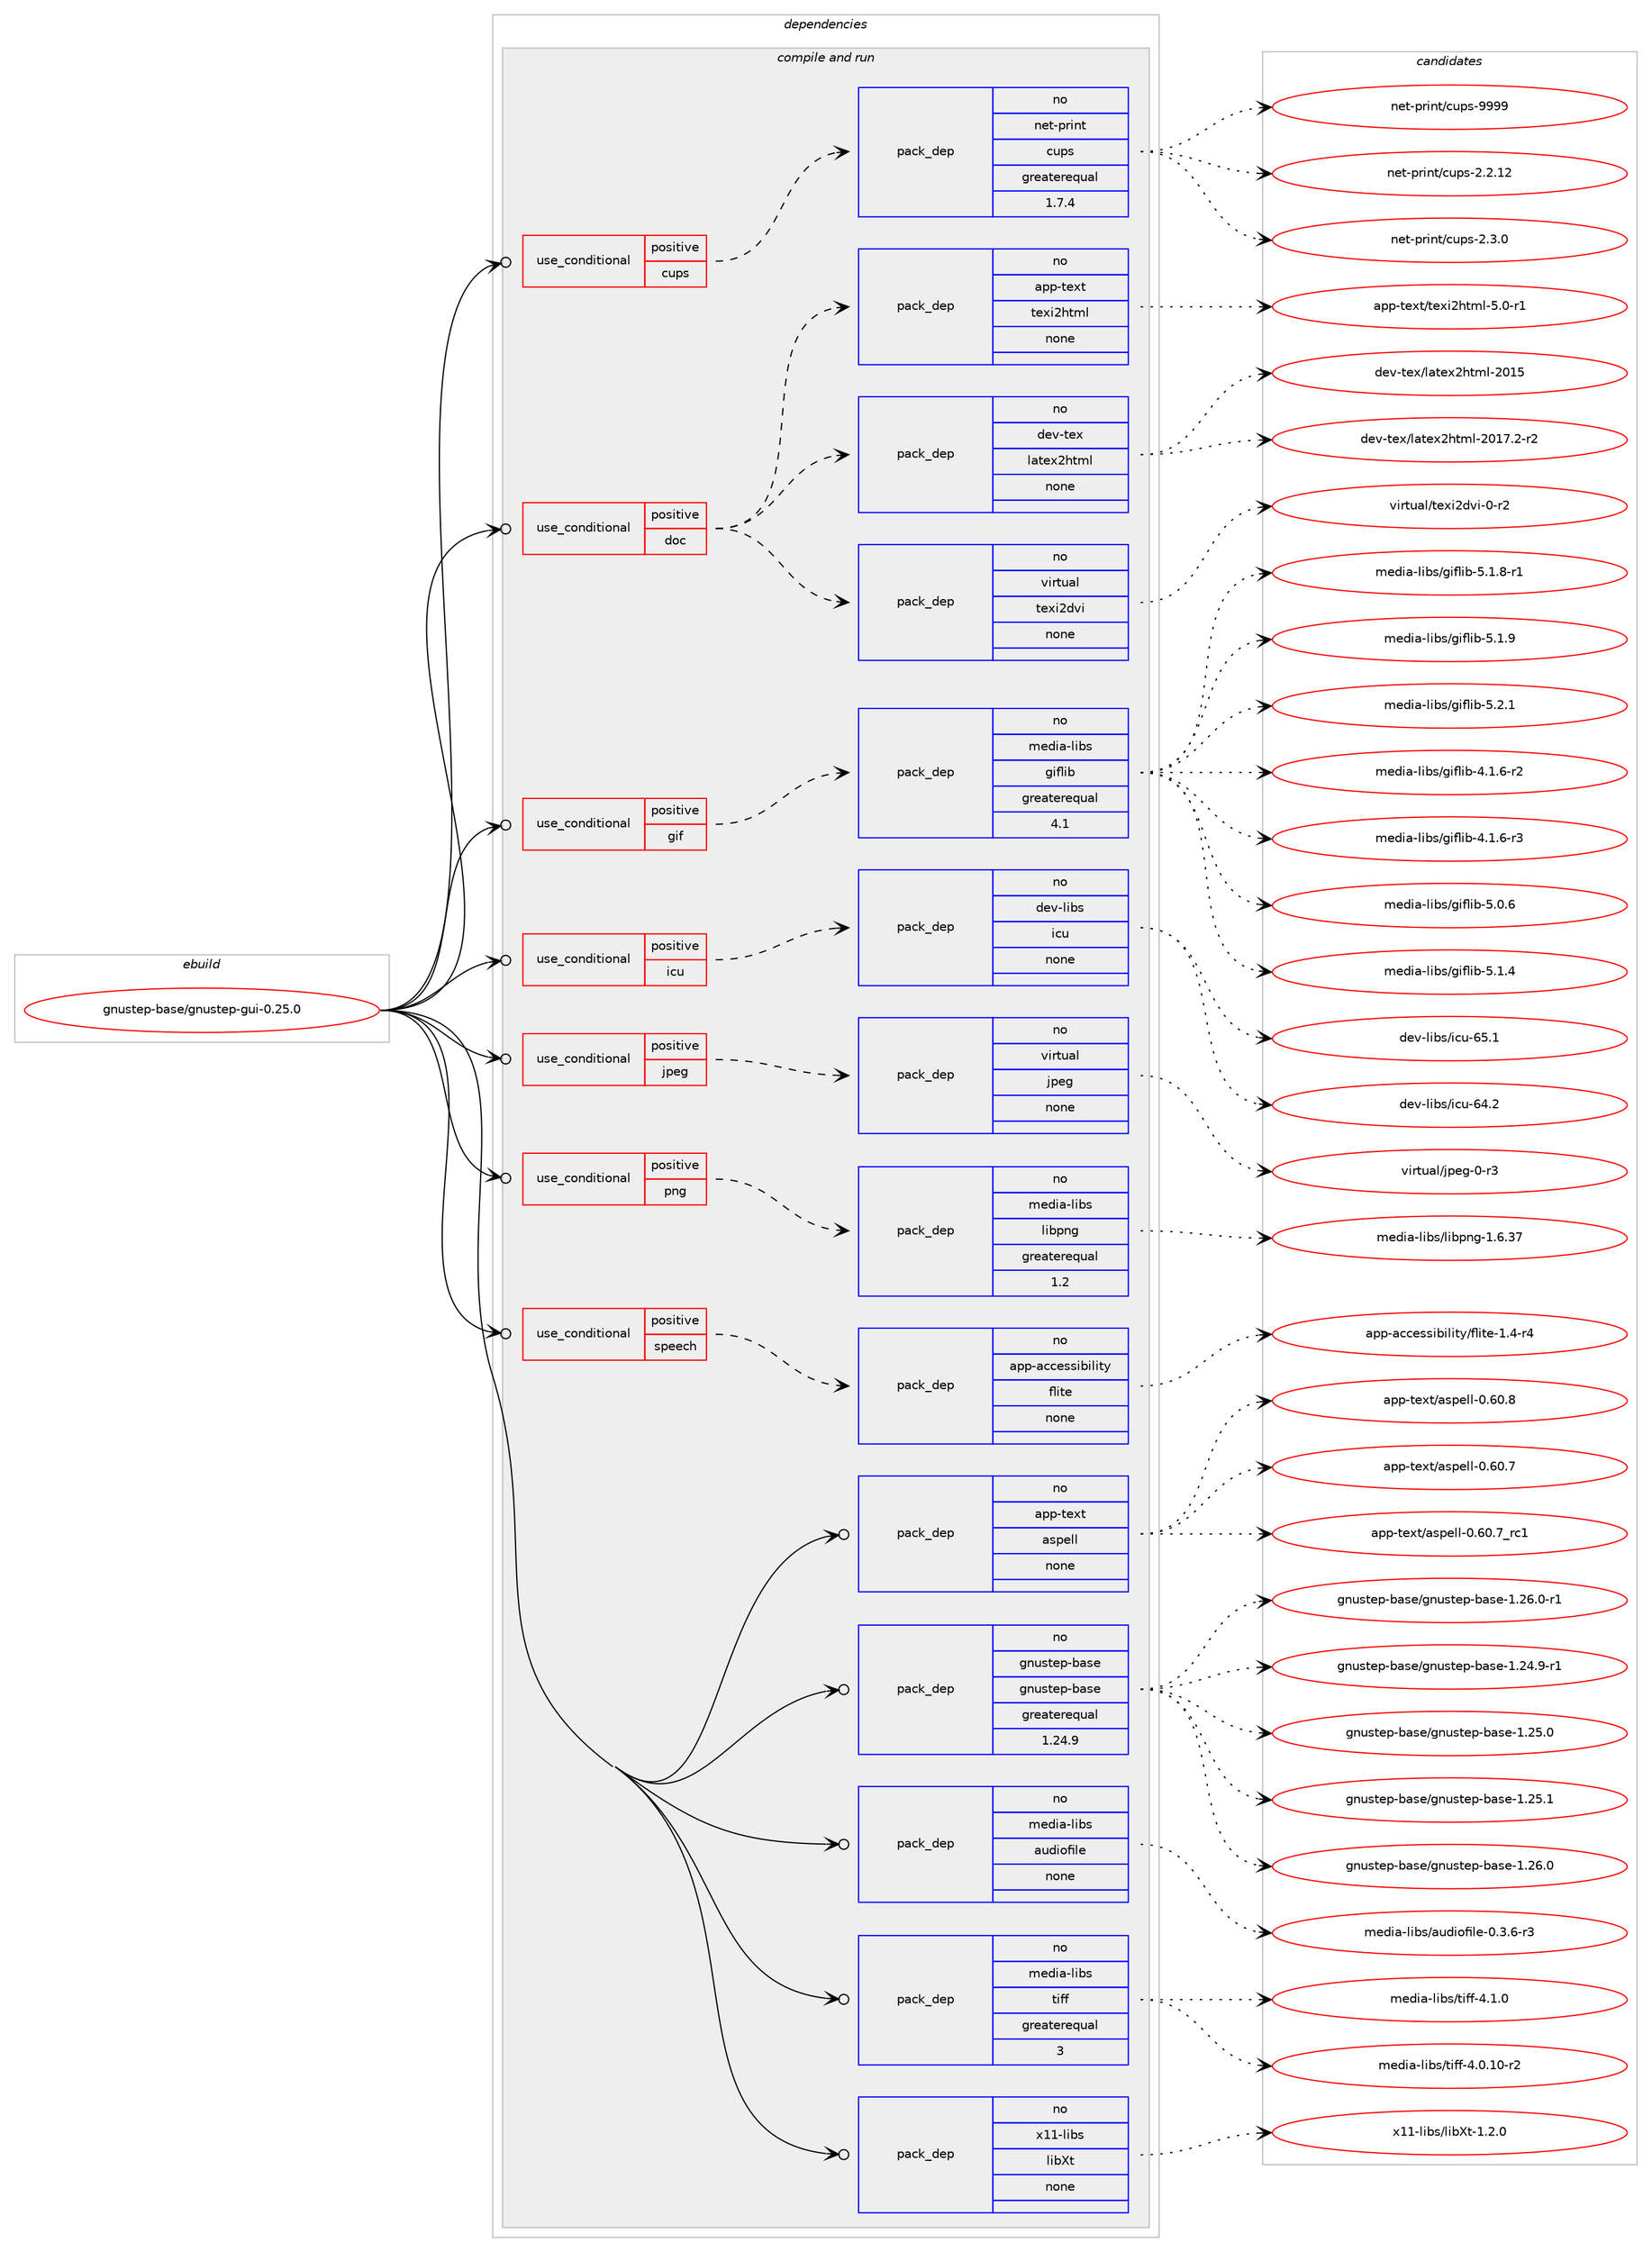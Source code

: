 digraph prolog {

# *************
# Graph options
# *************

newrank=true;
concentrate=true;
compound=true;
graph [rankdir=LR,fontname=Helvetica,fontsize=10,ranksep=1.5];#, ranksep=2.5, nodesep=0.2];
edge  [arrowhead=vee];
node  [fontname=Helvetica,fontsize=10];

# **********
# The ebuild
# **********

subgraph cluster_leftcol {
color=gray;
rank=same;
label=<<i>ebuild</i>>;
id [label="gnustep-base/gnustep-gui-0.25.0", color=red, width=4, href="../gnustep-base/gnustep-gui-0.25.0.svg"];
}

# ****************
# The dependencies
# ****************

subgraph cluster_midcol {
color=gray;
label=<<i>dependencies</i>>;
subgraph cluster_compile {
fillcolor="#eeeeee";
style=filled;
label=<<i>compile</i>>;
}
subgraph cluster_compileandrun {
fillcolor="#eeeeee";
style=filled;
label=<<i>compile and run</i>>;
subgraph cond186221 {
dependency750525 [label=<<TABLE BORDER="0" CELLBORDER="1" CELLSPACING="0" CELLPADDING="4"><TR><TD ROWSPAN="3" CELLPADDING="10">use_conditional</TD></TR><TR><TD>positive</TD></TR><TR><TD>cups</TD></TR></TABLE>>, shape=none, color=red];
subgraph pack551658 {
dependency750526 [label=<<TABLE BORDER="0" CELLBORDER="1" CELLSPACING="0" CELLPADDING="4" WIDTH="220"><TR><TD ROWSPAN="6" CELLPADDING="30">pack_dep</TD></TR><TR><TD WIDTH="110">no</TD></TR><TR><TD>net-print</TD></TR><TR><TD>cups</TD></TR><TR><TD>greaterequal</TD></TR><TR><TD>1.7.4</TD></TR></TABLE>>, shape=none, color=blue];
}
dependency750525:e -> dependency750526:w [weight=20,style="dashed",arrowhead="vee"];
}
id:e -> dependency750525:w [weight=20,style="solid",arrowhead="odotvee"];
subgraph cond186222 {
dependency750527 [label=<<TABLE BORDER="0" CELLBORDER="1" CELLSPACING="0" CELLPADDING="4"><TR><TD ROWSPAN="3" CELLPADDING="10">use_conditional</TD></TR><TR><TD>positive</TD></TR><TR><TD>doc</TD></TR></TABLE>>, shape=none, color=red];
subgraph pack551659 {
dependency750528 [label=<<TABLE BORDER="0" CELLBORDER="1" CELLSPACING="0" CELLPADDING="4" WIDTH="220"><TR><TD ROWSPAN="6" CELLPADDING="30">pack_dep</TD></TR><TR><TD WIDTH="110">no</TD></TR><TR><TD>virtual</TD></TR><TR><TD>texi2dvi</TD></TR><TR><TD>none</TD></TR><TR><TD></TD></TR></TABLE>>, shape=none, color=blue];
}
dependency750527:e -> dependency750528:w [weight=20,style="dashed",arrowhead="vee"];
subgraph pack551660 {
dependency750529 [label=<<TABLE BORDER="0" CELLBORDER="1" CELLSPACING="0" CELLPADDING="4" WIDTH="220"><TR><TD ROWSPAN="6" CELLPADDING="30">pack_dep</TD></TR><TR><TD WIDTH="110">no</TD></TR><TR><TD>dev-tex</TD></TR><TR><TD>latex2html</TD></TR><TR><TD>none</TD></TR><TR><TD></TD></TR></TABLE>>, shape=none, color=blue];
}
dependency750527:e -> dependency750529:w [weight=20,style="dashed",arrowhead="vee"];
subgraph pack551661 {
dependency750530 [label=<<TABLE BORDER="0" CELLBORDER="1" CELLSPACING="0" CELLPADDING="4" WIDTH="220"><TR><TD ROWSPAN="6" CELLPADDING="30">pack_dep</TD></TR><TR><TD WIDTH="110">no</TD></TR><TR><TD>app-text</TD></TR><TR><TD>texi2html</TD></TR><TR><TD>none</TD></TR><TR><TD></TD></TR></TABLE>>, shape=none, color=blue];
}
dependency750527:e -> dependency750530:w [weight=20,style="dashed",arrowhead="vee"];
}
id:e -> dependency750527:w [weight=20,style="solid",arrowhead="odotvee"];
subgraph cond186223 {
dependency750531 [label=<<TABLE BORDER="0" CELLBORDER="1" CELLSPACING="0" CELLPADDING="4"><TR><TD ROWSPAN="3" CELLPADDING="10">use_conditional</TD></TR><TR><TD>positive</TD></TR><TR><TD>gif</TD></TR></TABLE>>, shape=none, color=red];
subgraph pack551662 {
dependency750532 [label=<<TABLE BORDER="0" CELLBORDER="1" CELLSPACING="0" CELLPADDING="4" WIDTH="220"><TR><TD ROWSPAN="6" CELLPADDING="30">pack_dep</TD></TR><TR><TD WIDTH="110">no</TD></TR><TR><TD>media-libs</TD></TR><TR><TD>giflib</TD></TR><TR><TD>greaterequal</TD></TR><TR><TD>4.1</TD></TR></TABLE>>, shape=none, color=blue];
}
dependency750531:e -> dependency750532:w [weight=20,style="dashed",arrowhead="vee"];
}
id:e -> dependency750531:w [weight=20,style="solid",arrowhead="odotvee"];
subgraph cond186224 {
dependency750533 [label=<<TABLE BORDER="0" CELLBORDER="1" CELLSPACING="0" CELLPADDING="4"><TR><TD ROWSPAN="3" CELLPADDING="10">use_conditional</TD></TR><TR><TD>positive</TD></TR><TR><TD>icu</TD></TR></TABLE>>, shape=none, color=red];
subgraph pack551663 {
dependency750534 [label=<<TABLE BORDER="0" CELLBORDER="1" CELLSPACING="0" CELLPADDING="4" WIDTH="220"><TR><TD ROWSPAN="6" CELLPADDING="30">pack_dep</TD></TR><TR><TD WIDTH="110">no</TD></TR><TR><TD>dev-libs</TD></TR><TR><TD>icu</TD></TR><TR><TD>none</TD></TR><TR><TD></TD></TR></TABLE>>, shape=none, color=blue];
}
dependency750533:e -> dependency750534:w [weight=20,style="dashed",arrowhead="vee"];
}
id:e -> dependency750533:w [weight=20,style="solid",arrowhead="odotvee"];
subgraph cond186225 {
dependency750535 [label=<<TABLE BORDER="0" CELLBORDER="1" CELLSPACING="0" CELLPADDING="4"><TR><TD ROWSPAN="3" CELLPADDING="10">use_conditional</TD></TR><TR><TD>positive</TD></TR><TR><TD>jpeg</TD></TR></TABLE>>, shape=none, color=red];
subgraph pack551664 {
dependency750536 [label=<<TABLE BORDER="0" CELLBORDER="1" CELLSPACING="0" CELLPADDING="4" WIDTH="220"><TR><TD ROWSPAN="6" CELLPADDING="30">pack_dep</TD></TR><TR><TD WIDTH="110">no</TD></TR><TR><TD>virtual</TD></TR><TR><TD>jpeg</TD></TR><TR><TD>none</TD></TR><TR><TD></TD></TR></TABLE>>, shape=none, color=blue];
}
dependency750535:e -> dependency750536:w [weight=20,style="dashed",arrowhead="vee"];
}
id:e -> dependency750535:w [weight=20,style="solid",arrowhead="odotvee"];
subgraph cond186226 {
dependency750537 [label=<<TABLE BORDER="0" CELLBORDER="1" CELLSPACING="0" CELLPADDING="4"><TR><TD ROWSPAN="3" CELLPADDING="10">use_conditional</TD></TR><TR><TD>positive</TD></TR><TR><TD>png</TD></TR></TABLE>>, shape=none, color=red];
subgraph pack551665 {
dependency750538 [label=<<TABLE BORDER="0" CELLBORDER="1" CELLSPACING="0" CELLPADDING="4" WIDTH="220"><TR><TD ROWSPAN="6" CELLPADDING="30">pack_dep</TD></TR><TR><TD WIDTH="110">no</TD></TR><TR><TD>media-libs</TD></TR><TR><TD>libpng</TD></TR><TR><TD>greaterequal</TD></TR><TR><TD>1.2</TD></TR></TABLE>>, shape=none, color=blue];
}
dependency750537:e -> dependency750538:w [weight=20,style="dashed",arrowhead="vee"];
}
id:e -> dependency750537:w [weight=20,style="solid",arrowhead="odotvee"];
subgraph cond186227 {
dependency750539 [label=<<TABLE BORDER="0" CELLBORDER="1" CELLSPACING="0" CELLPADDING="4"><TR><TD ROWSPAN="3" CELLPADDING="10">use_conditional</TD></TR><TR><TD>positive</TD></TR><TR><TD>speech</TD></TR></TABLE>>, shape=none, color=red];
subgraph pack551666 {
dependency750540 [label=<<TABLE BORDER="0" CELLBORDER="1" CELLSPACING="0" CELLPADDING="4" WIDTH="220"><TR><TD ROWSPAN="6" CELLPADDING="30">pack_dep</TD></TR><TR><TD WIDTH="110">no</TD></TR><TR><TD>app-accessibility</TD></TR><TR><TD>flite</TD></TR><TR><TD>none</TD></TR><TR><TD></TD></TR></TABLE>>, shape=none, color=blue];
}
dependency750539:e -> dependency750540:w [weight=20,style="dashed",arrowhead="vee"];
}
id:e -> dependency750539:w [weight=20,style="solid",arrowhead="odotvee"];
subgraph pack551667 {
dependency750541 [label=<<TABLE BORDER="0" CELLBORDER="1" CELLSPACING="0" CELLPADDING="4" WIDTH="220"><TR><TD ROWSPAN="6" CELLPADDING="30">pack_dep</TD></TR><TR><TD WIDTH="110">no</TD></TR><TR><TD>app-text</TD></TR><TR><TD>aspell</TD></TR><TR><TD>none</TD></TR><TR><TD></TD></TR></TABLE>>, shape=none, color=blue];
}
id:e -> dependency750541:w [weight=20,style="solid",arrowhead="odotvee"];
subgraph pack551668 {
dependency750542 [label=<<TABLE BORDER="0" CELLBORDER="1" CELLSPACING="0" CELLPADDING="4" WIDTH="220"><TR><TD ROWSPAN="6" CELLPADDING="30">pack_dep</TD></TR><TR><TD WIDTH="110">no</TD></TR><TR><TD>gnustep-base</TD></TR><TR><TD>gnustep-base</TD></TR><TR><TD>greaterequal</TD></TR><TR><TD>1.24.9</TD></TR></TABLE>>, shape=none, color=blue];
}
id:e -> dependency750542:w [weight=20,style="solid",arrowhead="odotvee"];
subgraph pack551669 {
dependency750543 [label=<<TABLE BORDER="0" CELLBORDER="1" CELLSPACING="0" CELLPADDING="4" WIDTH="220"><TR><TD ROWSPAN="6" CELLPADDING="30">pack_dep</TD></TR><TR><TD WIDTH="110">no</TD></TR><TR><TD>media-libs</TD></TR><TR><TD>audiofile</TD></TR><TR><TD>none</TD></TR><TR><TD></TD></TR></TABLE>>, shape=none, color=blue];
}
id:e -> dependency750543:w [weight=20,style="solid",arrowhead="odotvee"];
subgraph pack551670 {
dependency750544 [label=<<TABLE BORDER="0" CELLBORDER="1" CELLSPACING="0" CELLPADDING="4" WIDTH="220"><TR><TD ROWSPAN="6" CELLPADDING="30">pack_dep</TD></TR><TR><TD WIDTH="110">no</TD></TR><TR><TD>media-libs</TD></TR><TR><TD>tiff</TD></TR><TR><TD>greaterequal</TD></TR><TR><TD>3</TD></TR></TABLE>>, shape=none, color=blue];
}
id:e -> dependency750544:w [weight=20,style="solid",arrowhead="odotvee"];
subgraph pack551671 {
dependency750545 [label=<<TABLE BORDER="0" CELLBORDER="1" CELLSPACING="0" CELLPADDING="4" WIDTH="220"><TR><TD ROWSPAN="6" CELLPADDING="30">pack_dep</TD></TR><TR><TD WIDTH="110">no</TD></TR><TR><TD>x11-libs</TD></TR><TR><TD>libXt</TD></TR><TR><TD>none</TD></TR><TR><TD></TD></TR></TABLE>>, shape=none, color=blue];
}
id:e -> dependency750545:w [weight=20,style="solid",arrowhead="odotvee"];
}
subgraph cluster_run {
fillcolor="#eeeeee";
style=filled;
label=<<i>run</i>>;
}
}

# **************
# The candidates
# **************

subgraph cluster_choices {
rank=same;
color=gray;
label=<<i>candidates</i>>;

subgraph choice551658 {
color=black;
nodesep=1;
choice11010111645112114105110116479911711211545504650464950 [label="net-print/cups-2.2.12", color=red, width=4,href="../net-print/cups-2.2.12.svg"];
choice110101116451121141051101164799117112115455046514648 [label="net-print/cups-2.3.0", color=red, width=4,href="../net-print/cups-2.3.0.svg"];
choice1101011164511211410511011647991171121154557575757 [label="net-print/cups-9999", color=red, width=4,href="../net-print/cups-9999.svg"];
dependency750526:e -> choice11010111645112114105110116479911711211545504650464950:w [style=dotted,weight="100"];
dependency750526:e -> choice110101116451121141051101164799117112115455046514648:w [style=dotted,weight="100"];
dependency750526:e -> choice1101011164511211410511011647991171121154557575757:w [style=dotted,weight="100"];
}
subgraph choice551659 {
color=black;
nodesep=1;
choice11810511411611797108471161011201055010011810545484511450 [label="virtual/texi2dvi-0-r2", color=red, width=4,href="../virtual/texi2dvi-0-r2.svg"];
dependency750528:e -> choice11810511411611797108471161011201055010011810545484511450:w [style=dotted,weight="100"];
}
subgraph choice551660 {
color=black;
nodesep=1;
choice100101118451161011204710897116101120501041161091084550484953 [label="dev-tex/latex2html-2015", color=red, width=4,href="../dev-tex/latex2html-2015.svg"];
choice10010111845116101120471089711610112050104116109108455048495546504511450 [label="dev-tex/latex2html-2017.2-r2", color=red, width=4,href="../dev-tex/latex2html-2017.2-r2.svg"];
dependency750529:e -> choice100101118451161011204710897116101120501041161091084550484953:w [style=dotted,weight="100"];
dependency750529:e -> choice10010111845116101120471089711610112050104116109108455048495546504511450:w [style=dotted,weight="100"];
}
subgraph choice551661 {
color=black;
nodesep=1;
choice97112112451161011201164711610112010550104116109108455346484511449 [label="app-text/texi2html-5.0-r1", color=red, width=4,href="../app-text/texi2html-5.0-r1.svg"];
dependency750530:e -> choice97112112451161011201164711610112010550104116109108455346484511449:w [style=dotted,weight="100"];
}
subgraph choice551662 {
color=black;
nodesep=1;
choice10910110010597451081059811547103105102108105984552464946544511450 [label="media-libs/giflib-4.1.6-r2", color=red, width=4,href="../media-libs/giflib-4.1.6-r2.svg"];
choice10910110010597451081059811547103105102108105984552464946544511451 [label="media-libs/giflib-4.1.6-r3", color=red, width=4,href="../media-libs/giflib-4.1.6-r3.svg"];
choice1091011001059745108105981154710310510210810598455346484654 [label="media-libs/giflib-5.0.6", color=red, width=4,href="../media-libs/giflib-5.0.6.svg"];
choice1091011001059745108105981154710310510210810598455346494652 [label="media-libs/giflib-5.1.4", color=red, width=4,href="../media-libs/giflib-5.1.4.svg"];
choice10910110010597451081059811547103105102108105984553464946564511449 [label="media-libs/giflib-5.1.8-r1", color=red, width=4,href="../media-libs/giflib-5.1.8-r1.svg"];
choice1091011001059745108105981154710310510210810598455346494657 [label="media-libs/giflib-5.1.9", color=red, width=4,href="../media-libs/giflib-5.1.9.svg"];
choice1091011001059745108105981154710310510210810598455346504649 [label="media-libs/giflib-5.2.1", color=red, width=4,href="../media-libs/giflib-5.2.1.svg"];
dependency750532:e -> choice10910110010597451081059811547103105102108105984552464946544511450:w [style=dotted,weight="100"];
dependency750532:e -> choice10910110010597451081059811547103105102108105984552464946544511451:w [style=dotted,weight="100"];
dependency750532:e -> choice1091011001059745108105981154710310510210810598455346484654:w [style=dotted,weight="100"];
dependency750532:e -> choice1091011001059745108105981154710310510210810598455346494652:w [style=dotted,weight="100"];
dependency750532:e -> choice10910110010597451081059811547103105102108105984553464946564511449:w [style=dotted,weight="100"];
dependency750532:e -> choice1091011001059745108105981154710310510210810598455346494657:w [style=dotted,weight="100"];
dependency750532:e -> choice1091011001059745108105981154710310510210810598455346504649:w [style=dotted,weight="100"];
}
subgraph choice551663 {
color=black;
nodesep=1;
choice100101118451081059811547105991174554524650 [label="dev-libs/icu-64.2", color=red, width=4,href="../dev-libs/icu-64.2.svg"];
choice100101118451081059811547105991174554534649 [label="dev-libs/icu-65.1", color=red, width=4,href="../dev-libs/icu-65.1.svg"];
dependency750534:e -> choice100101118451081059811547105991174554524650:w [style=dotted,weight="100"];
dependency750534:e -> choice100101118451081059811547105991174554534649:w [style=dotted,weight="100"];
}
subgraph choice551664 {
color=black;
nodesep=1;
choice118105114116117971084710611210110345484511451 [label="virtual/jpeg-0-r3", color=red, width=4,href="../virtual/jpeg-0-r3.svg"];
dependency750536:e -> choice118105114116117971084710611210110345484511451:w [style=dotted,weight="100"];
}
subgraph choice551665 {
color=black;
nodesep=1;
choice109101100105974510810598115471081059811211010345494654465155 [label="media-libs/libpng-1.6.37", color=red, width=4,href="../media-libs/libpng-1.6.37.svg"];
dependency750538:e -> choice109101100105974510810598115471081059811211010345494654465155:w [style=dotted,weight="100"];
}
subgraph choice551666 {
color=black;
nodesep=1;
choice97112112459799991011151151059810510810511612147102108105116101454946524511452 [label="app-accessibility/flite-1.4-r4", color=red, width=4,href="../app-accessibility/flite-1.4-r4.svg"];
dependency750540:e -> choice97112112459799991011151151059810510810511612147102108105116101454946524511452:w [style=dotted,weight="100"];
}
subgraph choice551667 {
color=black;
nodesep=1;
choice9711211245116101120116479711511210110810845484654484655 [label="app-text/aspell-0.60.7", color=red, width=4,href="../app-text/aspell-0.60.7.svg"];
choice9711211245116101120116479711511210110810845484654484655951149949 [label="app-text/aspell-0.60.7_rc1", color=red, width=4,href="../app-text/aspell-0.60.7_rc1.svg"];
choice9711211245116101120116479711511210110810845484654484656 [label="app-text/aspell-0.60.8", color=red, width=4,href="../app-text/aspell-0.60.8.svg"];
dependency750541:e -> choice9711211245116101120116479711511210110810845484654484655:w [style=dotted,weight="100"];
dependency750541:e -> choice9711211245116101120116479711511210110810845484654484655951149949:w [style=dotted,weight="100"];
dependency750541:e -> choice9711211245116101120116479711511210110810845484654484656:w [style=dotted,weight="100"];
}
subgraph choice551668 {
color=black;
nodesep=1;
choice10311011711511610111245989711510147103110117115116101112459897115101454946505246574511449 [label="gnustep-base/gnustep-base-1.24.9-r1", color=red, width=4,href="../gnustep-base/gnustep-base-1.24.9-r1.svg"];
choice1031101171151161011124598971151014710311011711511610111245989711510145494650534648 [label="gnustep-base/gnustep-base-1.25.0", color=red, width=4,href="../gnustep-base/gnustep-base-1.25.0.svg"];
choice1031101171151161011124598971151014710311011711511610111245989711510145494650534649 [label="gnustep-base/gnustep-base-1.25.1", color=red, width=4,href="../gnustep-base/gnustep-base-1.25.1.svg"];
choice1031101171151161011124598971151014710311011711511610111245989711510145494650544648 [label="gnustep-base/gnustep-base-1.26.0", color=red, width=4,href="../gnustep-base/gnustep-base-1.26.0.svg"];
choice10311011711511610111245989711510147103110117115116101112459897115101454946505446484511449 [label="gnustep-base/gnustep-base-1.26.0-r1", color=red, width=4,href="../gnustep-base/gnustep-base-1.26.0-r1.svg"];
dependency750542:e -> choice10311011711511610111245989711510147103110117115116101112459897115101454946505246574511449:w [style=dotted,weight="100"];
dependency750542:e -> choice1031101171151161011124598971151014710311011711511610111245989711510145494650534648:w [style=dotted,weight="100"];
dependency750542:e -> choice1031101171151161011124598971151014710311011711511610111245989711510145494650534649:w [style=dotted,weight="100"];
dependency750542:e -> choice1031101171151161011124598971151014710311011711511610111245989711510145494650544648:w [style=dotted,weight="100"];
dependency750542:e -> choice10311011711511610111245989711510147103110117115116101112459897115101454946505446484511449:w [style=dotted,weight="100"];
}
subgraph choice551669 {
color=black;
nodesep=1;
choice10910110010597451081059811547971171001051111021051081014548465146544511451 [label="media-libs/audiofile-0.3.6-r3", color=red, width=4,href="../media-libs/audiofile-0.3.6-r3.svg"];
dependency750543:e -> choice10910110010597451081059811547971171001051111021051081014548465146544511451:w [style=dotted,weight="100"];
}
subgraph choice551670 {
color=black;
nodesep=1;
choice10910110010597451081059811547116105102102455246484649484511450 [label="media-libs/tiff-4.0.10-r2", color=red, width=4,href="../media-libs/tiff-4.0.10-r2.svg"];
choice10910110010597451081059811547116105102102455246494648 [label="media-libs/tiff-4.1.0", color=red, width=4,href="../media-libs/tiff-4.1.0.svg"];
dependency750544:e -> choice10910110010597451081059811547116105102102455246484649484511450:w [style=dotted,weight="100"];
dependency750544:e -> choice10910110010597451081059811547116105102102455246494648:w [style=dotted,weight="100"];
}
subgraph choice551671 {
color=black;
nodesep=1;
choice12049494510810598115471081059888116454946504648 [label="x11-libs/libXt-1.2.0", color=red, width=4,href="../x11-libs/libXt-1.2.0.svg"];
dependency750545:e -> choice12049494510810598115471081059888116454946504648:w [style=dotted,weight="100"];
}
}

}
